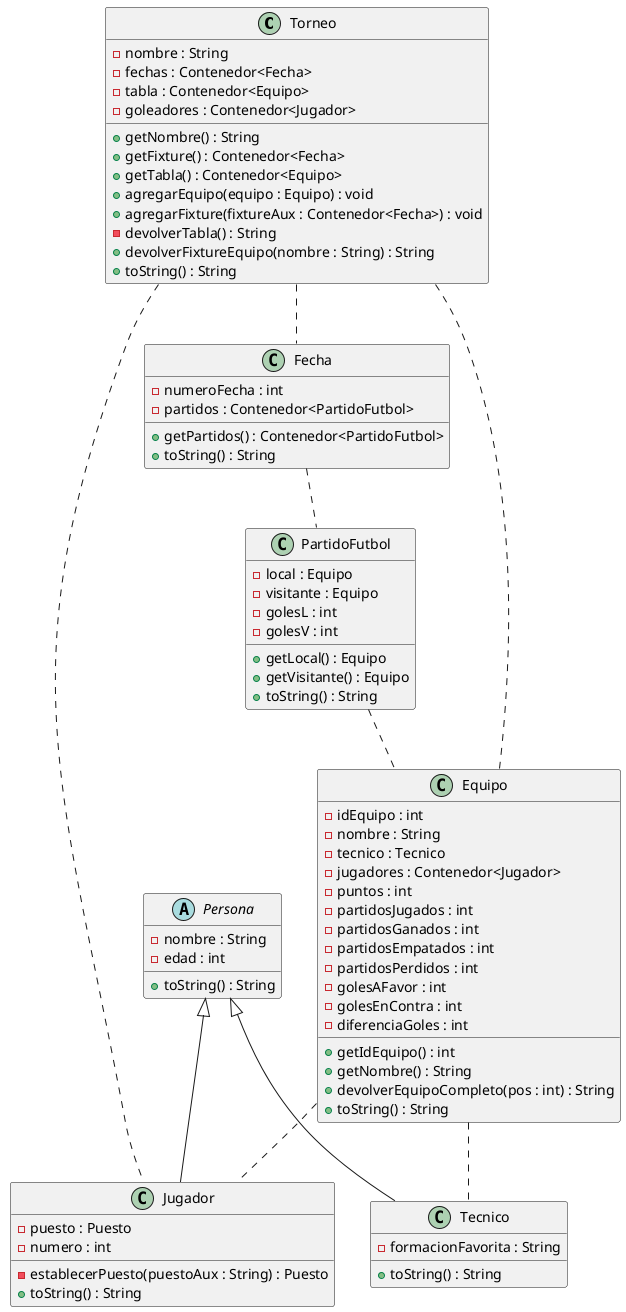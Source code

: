 @startuml
Torneo -. Fecha
Torneo -. Equipo
Torneo -. Jugador
Fecha -. PartidoFutbol
PartidoFutbol -. Equipo
Equipo -. Jugador
Equipo -. Tecnico
class Torneo {
    - nombre : String
    - fechas : Contenedor<Fecha>
    - tabla : Contenedor<Equipo>
    - goleadores : Contenedor<Jugador>
    + getNombre() : String
    + getFixture() : Contenedor<Fecha>
    + getTabla() : Contenedor<Equipo>
    + agregarEquipo(equipo : Equipo) : void
    + agregarFixture(fixtureAux : Contenedor<Fecha>) : void
    - devolverTabla() : String
    + devolverFixtureEquipo(nombre : String) : String
    + toString() : String
}
class Fecha {
    - numeroFecha : int
    - partidos : Contenedor<PartidoFutbol>
    + getPartidos() : Contenedor<PartidoFutbol>
    + toString() : String
}
class PartidoFutbol {
    - local : Equipo
    - visitante : Equipo
    - golesL : int
    - golesV : int
    + getLocal() : Equipo
    + getVisitante() : Equipo
    + toString() : String
}
class Equipo {
    - idEquipo : int
    - nombre : String
    - tecnico : Tecnico
    - jugadores : Contenedor<Jugador>
    - puntos : int
    - partidosJugados : int
    - partidosGanados : int
    - partidosEmpatados : int
    - partidosPerdidos : int
    - golesAFavor : int
    - golesEnContra : int
    - diferenciaGoles : int
    + getIdEquipo() : int
    + getNombre() : String
    + devolverEquipoCompleto(pos : int) : String
    + toString() : String
}
abstract class Persona {
    - nombre : String
    - edad : int
    + toString() : String
}
class Jugador extends Persona {
    - puesto : Puesto
    - numero : int
    - establecerPuesto(puestoAux : String) : Puesto
    + toString() : String
}
class Tecnico extends Persona {
    - formacionFavorita : String
    + toString() : String
}
@enduml
